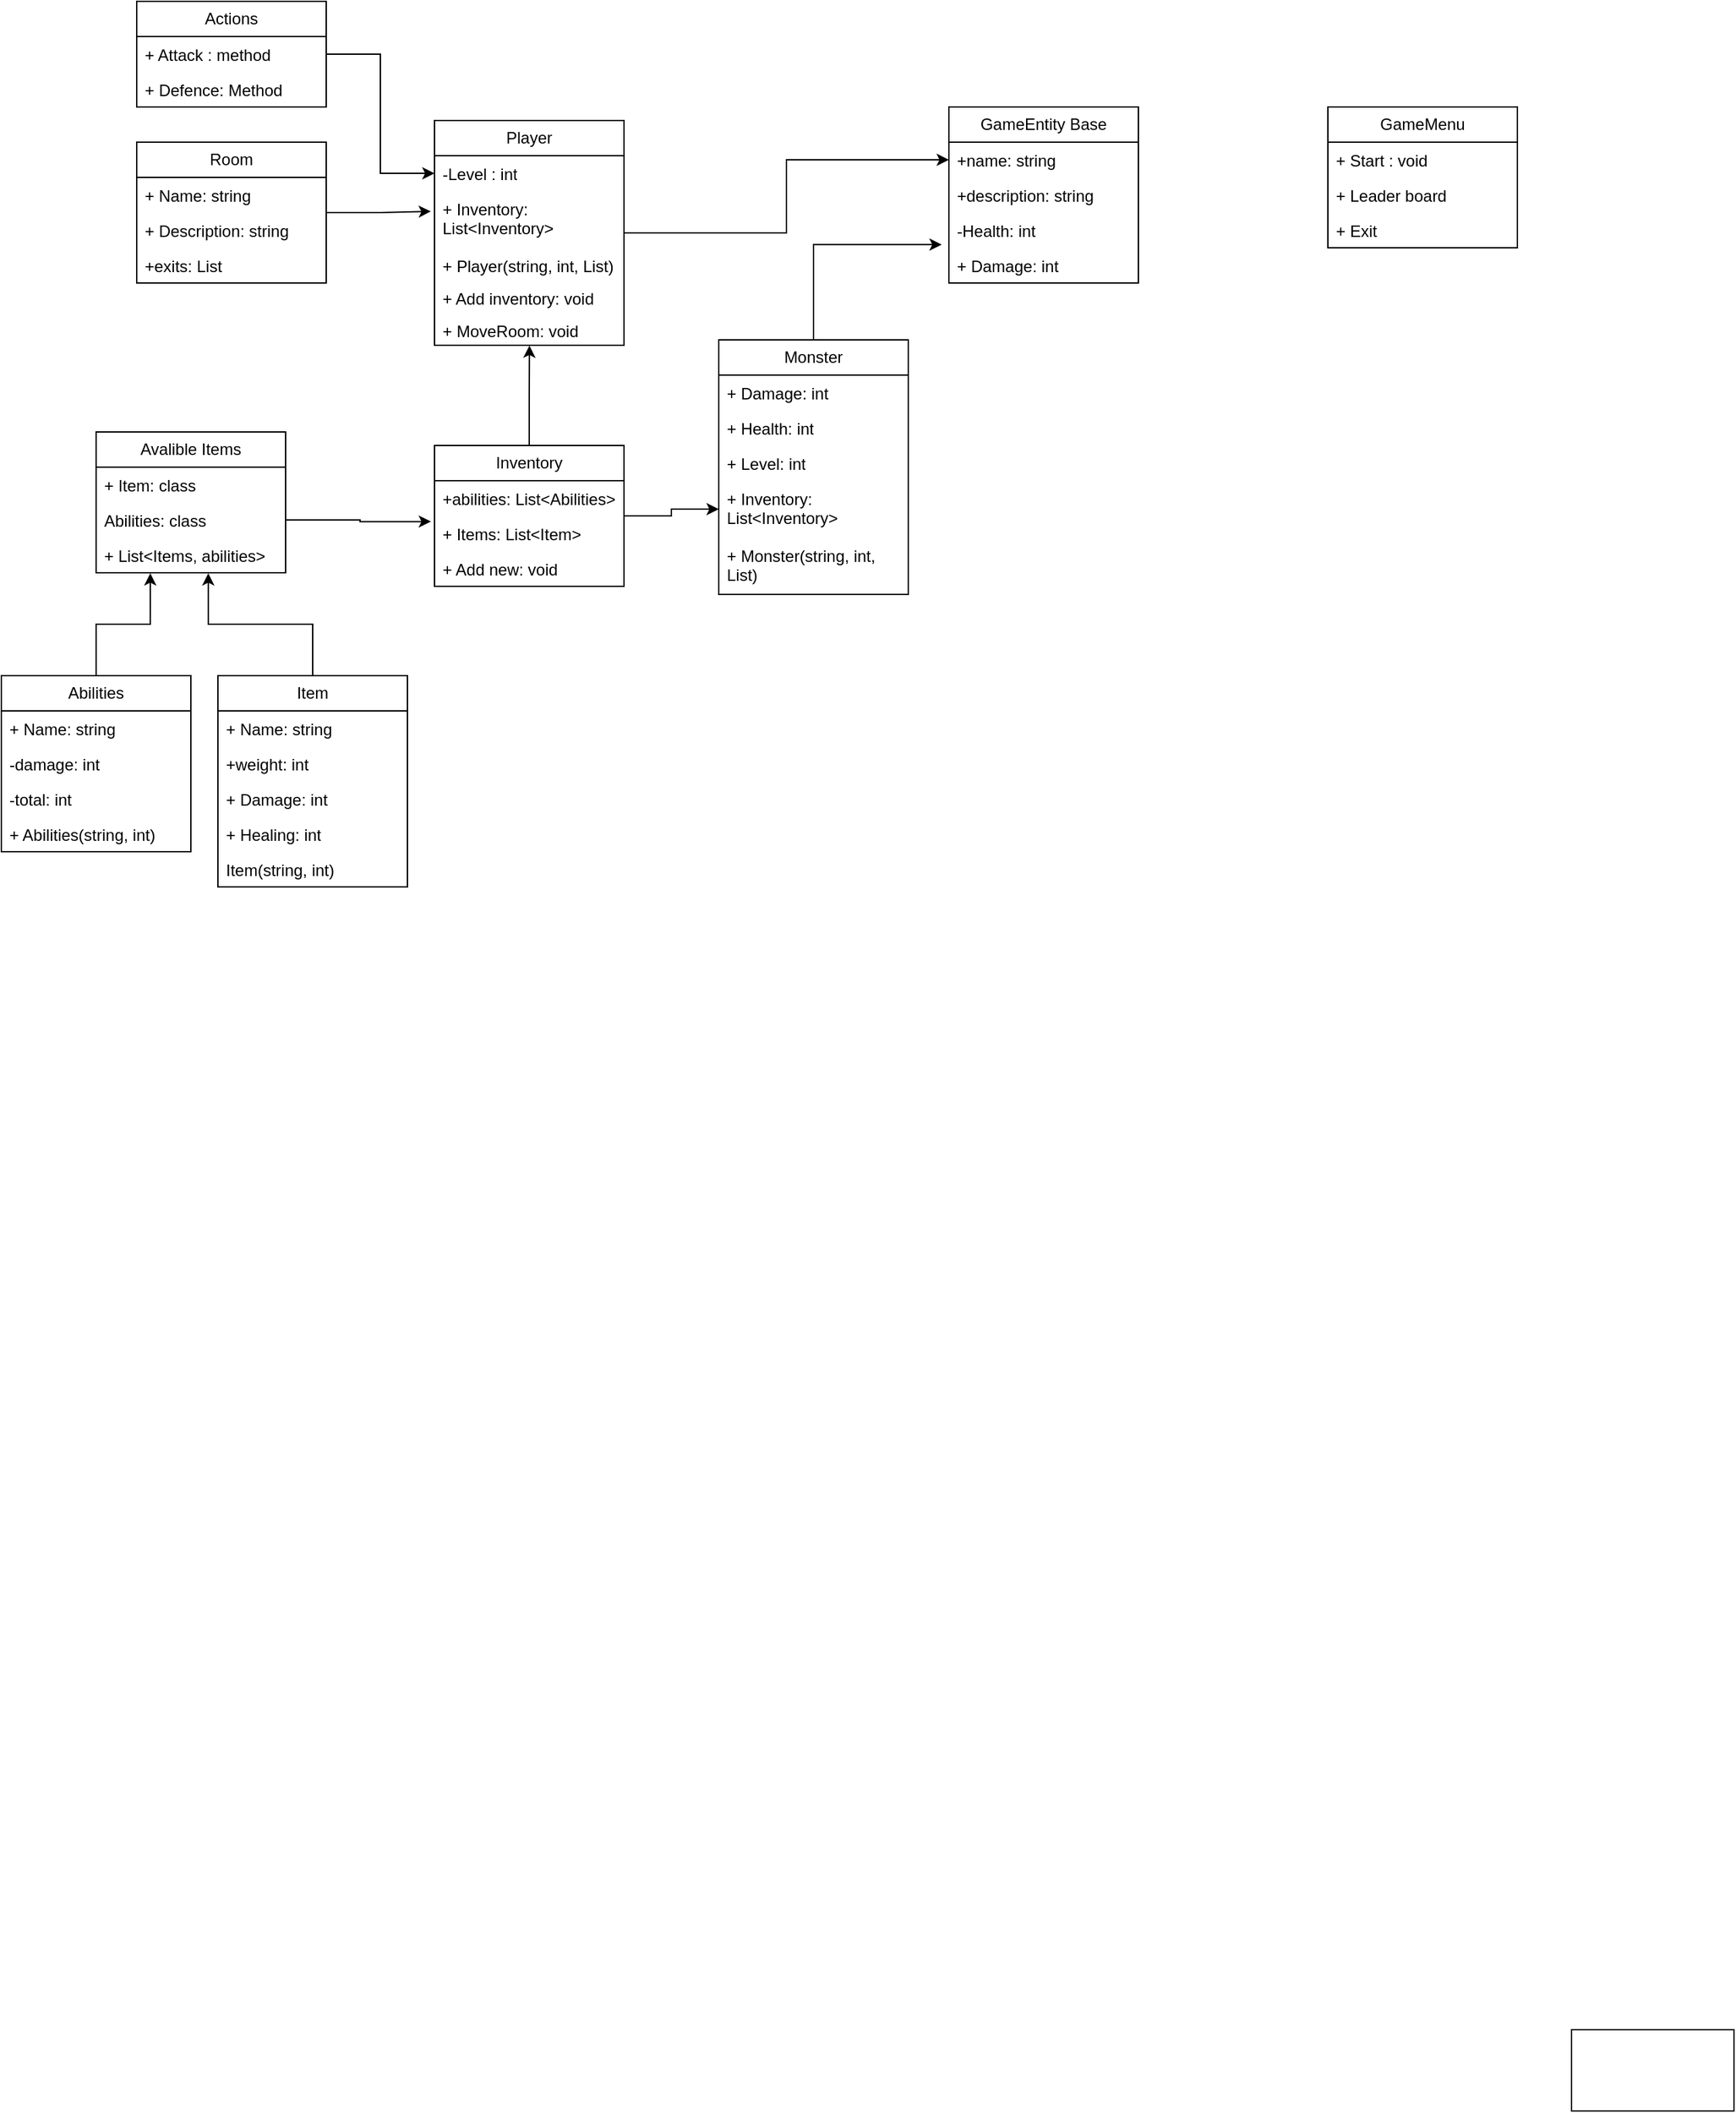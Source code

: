<mxfile version="22.0.8" type="github">
  <diagram name="Page-1" id="qk2f2szn2MeXV9xDz1S5">
    <mxGraphModel dx="2669" dy="3052" grid="1" gridSize="10" guides="1" tooltips="1" connect="1" arrows="1" fold="1" page="1" pageScale="1" pageWidth="827" pageHeight="1169" math="0" shadow="0">
      <root>
        <mxCell id="0" />
        <mxCell id="1" parent="0" />
        <mxCell id="xS8b5dlcK9B5vd-zeS39-80" style="edgeStyle=orthogonalEdgeStyle;rounded=0;orthogonalLoop=1;jettySize=auto;html=1;entryX=0;entryY=0.5;entryDx=0;entryDy=0;" parent="1" source="xS8b5dlcK9B5vd-zeS39-17" target="xS8b5dlcK9B5vd-zeS39-39" edge="1">
          <mxGeometry relative="1" as="geometry" />
        </mxCell>
        <mxCell id="xS8b5dlcK9B5vd-zeS39-17" value="Player" style="swimlane;fontStyle=0;childLayout=stackLayout;horizontal=1;startSize=26;fillColor=none;horizontalStack=0;resizeParent=1;resizeParentMax=0;resizeLast=0;collapsible=1;marginBottom=0;whiteSpace=wrap;html=1;" parent="1" vertex="1">
          <mxGeometry x="-450" y="-1310" width="140" height="166" as="geometry" />
        </mxCell>
        <mxCell id="xS8b5dlcK9B5vd-zeS39-19" value="-Level : int" style="text;strokeColor=none;fillColor=none;align=left;verticalAlign=top;spacingLeft=4;spacingRight=4;overflow=hidden;rotatable=0;points=[[0,0.5],[1,0.5]];portConstraint=eastwest;whiteSpace=wrap;html=1;" parent="xS8b5dlcK9B5vd-zeS39-17" vertex="1">
          <mxGeometry y="26" width="140" height="26" as="geometry" />
        </mxCell>
        <mxCell id="xS8b5dlcK9B5vd-zeS39-30" value="+ Inventory: List&amp;lt;Inventory&amp;gt;" style="text;strokeColor=none;fillColor=none;align=left;verticalAlign=top;spacingLeft=4;spacingRight=4;overflow=hidden;rotatable=0;points=[[0,0.5],[1,0.5]];portConstraint=eastwest;whiteSpace=wrap;html=1;" parent="xS8b5dlcK9B5vd-zeS39-17" vertex="1">
          <mxGeometry y="52" width="140" height="42" as="geometry" />
        </mxCell>
        <mxCell id="wUAT7C9UnyUO_6Taivtm-24" value="+ Player(string, int, List)" style="text;strokeColor=none;fillColor=none;align=left;verticalAlign=top;spacingLeft=4;spacingRight=4;overflow=hidden;rotatable=0;points=[[0,0.5],[1,0.5]];portConstraint=eastwest;whiteSpace=wrap;html=1;" vertex="1" parent="xS8b5dlcK9B5vd-zeS39-17">
          <mxGeometry y="94" width="140" height="24" as="geometry" />
        </mxCell>
        <mxCell id="wUAT7C9UnyUO_6Taivtm-5" value="+ Add inventory: void" style="text;strokeColor=none;fillColor=none;align=left;verticalAlign=top;spacingLeft=4;spacingRight=4;overflow=hidden;rotatable=0;points=[[0,0.5],[1,0.5]];portConstraint=eastwest;whiteSpace=wrap;html=1;" vertex="1" parent="xS8b5dlcK9B5vd-zeS39-17">
          <mxGeometry y="118" width="140" height="24" as="geometry" />
        </mxCell>
        <mxCell id="wUAT7C9UnyUO_6Taivtm-6" value="+ MoveRoom: void" style="text;strokeColor=none;fillColor=none;align=left;verticalAlign=top;spacingLeft=4;spacingRight=4;overflow=hidden;rotatable=0;points=[[0,0.5],[1,0.5]];portConstraint=eastwest;whiteSpace=wrap;html=1;" vertex="1" parent="xS8b5dlcK9B5vd-zeS39-17">
          <mxGeometry y="142" width="140" height="24" as="geometry" />
        </mxCell>
        <mxCell id="xS8b5dlcK9B5vd-zeS39-31" value="Inventory" style="swimlane;fontStyle=0;childLayout=stackLayout;horizontal=1;startSize=26;fillColor=none;horizontalStack=0;resizeParent=1;resizeParentMax=0;resizeLast=0;collapsible=1;marginBottom=0;whiteSpace=wrap;html=1;" parent="1" vertex="1">
          <mxGeometry x="-450" y="-1070" width="140" height="104" as="geometry" />
        </mxCell>
        <mxCell id="xS8b5dlcK9B5vd-zeS39-34" value="+abilities: List&amp;lt;Abilities&amp;gt;" style="text;strokeColor=none;fillColor=none;align=left;verticalAlign=top;spacingLeft=4;spacingRight=4;overflow=hidden;rotatable=0;points=[[0,0.5],[1,0.5]];portConstraint=eastwest;whiteSpace=wrap;html=1;" parent="xS8b5dlcK9B5vd-zeS39-31" vertex="1">
          <mxGeometry y="26" width="140" height="26" as="geometry" />
        </mxCell>
        <mxCell id="xS8b5dlcK9B5vd-zeS39-65" value="+ Items: List&amp;lt;Item&amp;gt;" style="text;strokeColor=none;fillColor=none;align=left;verticalAlign=top;spacingLeft=4;spacingRight=4;overflow=hidden;rotatable=0;points=[[0,0.5],[1,0.5]];portConstraint=eastwest;whiteSpace=wrap;html=1;" parent="xS8b5dlcK9B5vd-zeS39-31" vertex="1">
          <mxGeometry y="52" width="140" height="26" as="geometry" />
        </mxCell>
        <mxCell id="wUAT7C9UnyUO_6Taivtm-8" value="+ Add new: void" style="text;strokeColor=none;fillColor=none;align=left;verticalAlign=top;spacingLeft=4;spacingRight=4;overflow=hidden;rotatable=0;points=[[0,0.5],[1,0.5]];portConstraint=eastwest;whiteSpace=wrap;html=1;" vertex="1" parent="xS8b5dlcK9B5vd-zeS39-31">
          <mxGeometry y="78" width="140" height="26" as="geometry" />
        </mxCell>
        <mxCell id="xS8b5dlcK9B5vd-zeS39-37" value="GameEntity Base" style="swimlane;fontStyle=0;childLayout=stackLayout;horizontal=1;startSize=26;fillColor=none;horizontalStack=0;resizeParent=1;resizeParentMax=0;resizeLast=0;collapsible=1;marginBottom=0;whiteSpace=wrap;html=1;" parent="1" vertex="1">
          <mxGeometry x="-70" y="-1320" width="140" height="130" as="geometry" />
        </mxCell>
        <mxCell id="xS8b5dlcK9B5vd-zeS39-39" value="+name: string" style="text;strokeColor=none;fillColor=none;align=left;verticalAlign=top;spacingLeft=4;spacingRight=4;overflow=hidden;rotatable=0;points=[[0,0.5],[1,0.5]];portConstraint=eastwest;whiteSpace=wrap;html=1;" parent="xS8b5dlcK9B5vd-zeS39-37" vertex="1">
          <mxGeometry y="26" width="140" height="26" as="geometry" />
        </mxCell>
        <mxCell id="xS8b5dlcK9B5vd-zeS39-40" value="+description: string" style="text;strokeColor=none;fillColor=none;align=left;verticalAlign=top;spacingLeft=4;spacingRight=4;overflow=hidden;rotatable=0;points=[[0,0.5],[1,0.5]];portConstraint=eastwest;whiteSpace=wrap;html=1;" parent="xS8b5dlcK9B5vd-zeS39-37" vertex="1">
          <mxGeometry y="52" width="140" height="26" as="geometry" />
        </mxCell>
        <mxCell id="wUAT7C9UnyUO_6Taivtm-26" value="-Health: int" style="text;strokeColor=none;fillColor=none;align=left;verticalAlign=top;spacingLeft=4;spacingRight=4;overflow=hidden;rotatable=0;points=[[0,0.5],[1,0.5]];portConstraint=eastwest;whiteSpace=wrap;html=1;" vertex="1" parent="xS8b5dlcK9B5vd-zeS39-37">
          <mxGeometry y="78" width="140" height="26" as="geometry" />
        </mxCell>
        <mxCell id="wUAT7C9UnyUO_6Taivtm-27" value="+ Damage: int" style="text;strokeColor=none;fillColor=none;align=left;verticalAlign=top;spacingLeft=4;spacingRight=4;overflow=hidden;rotatable=0;points=[[0,0.5],[1,0.5]];portConstraint=eastwest;whiteSpace=wrap;html=1;" vertex="1" parent="xS8b5dlcK9B5vd-zeS39-37">
          <mxGeometry y="104" width="140" height="26" as="geometry" />
        </mxCell>
        <mxCell id="xS8b5dlcK9B5vd-zeS39-45" value="Room" style="swimlane;fontStyle=0;childLayout=stackLayout;horizontal=1;startSize=26;fillColor=none;horizontalStack=0;resizeParent=1;resizeParentMax=0;resizeLast=0;collapsible=1;marginBottom=0;whiteSpace=wrap;html=1;" parent="1" vertex="1">
          <mxGeometry x="-670" y="-1294" width="140" height="104" as="geometry" />
        </mxCell>
        <mxCell id="xS8b5dlcK9B5vd-zeS39-48" value="+ Name: string" style="text;strokeColor=none;fillColor=none;align=left;verticalAlign=top;spacingLeft=4;spacingRight=4;overflow=hidden;rotatable=0;points=[[0,0.5],[1,0.5]];portConstraint=eastwest;whiteSpace=wrap;html=1;" parent="xS8b5dlcK9B5vd-zeS39-45" vertex="1">
          <mxGeometry y="26" width="140" height="26" as="geometry" />
        </mxCell>
        <mxCell id="wUAT7C9UnyUO_6Taivtm-20" value="+ Description: string" style="text;strokeColor=none;fillColor=none;align=left;verticalAlign=top;spacingLeft=4;spacingRight=4;overflow=hidden;rotatable=0;points=[[0,0.5],[1,0.5]];portConstraint=eastwest;whiteSpace=wrap;html=1;" vertex="1" parent="xS8b5dlcK9B5vd-zeS39-45">
          <mxGeometry y="52" width="140" height="26" as="geometry" />
        </mxCell>
        <mxCell id="wUAT7C9UnyUO_6Taivtm-21" value="+exits: List" style="text;strokeColor=none;fillColor=none;align=left;verticalAlign=top;spacingLeft=4;spacingRight=4;overflow=hidden;rotatable=0;points=[[0,0.5],[1,0.5]];portConstraint=eastwest;whiteSpace=wrap;html=1;" vertex="1" parent="xS8b5dlcK9B5vd-zeS39-45">
          <mxGeometry y="78" width="140" height="26" as="geometry" />
        </mxCell>
        <mxCell id="xS8b5dlcK9B5vd-zeS39-54" value="Monster" style="swimlane;fontStyle=0;childLayout=stackLayout;horizontal=1;startSize=26;fillColor=none;horizontalStack=0;resizeParent=1;resizeParentMax=0;resizeLast=0;collapsible=1;marginBottom=0;whiteSpace=wrap;html=1;" parent="1" vertex="1">
          <mxGeometry x="-240" y="-1148" width="140" height="188" as="geometry" />
        </mxCell>
        <mxCell id="xS8b5dlcK9B5vd-zeS39-55" value="+ Damage: int" style="text;strokeColor=none;fillColor=none;align=left;verticalAlign=top;spacingLeft=4;spacingRight=4;overflow=hidden;rotatable=0;points=[[0,0.5],[1,0.5]];portConstraint=eastwest;whiteSpace=wrap;html=1;" parent="xS8b5dlcK9B5vd-zeS39-54" vertex="1">
          <mxGeometry y="26" width="140" height="26" as="geometry" />
        </mxCell>
        <mxCell id="xS8b5dlcK9B5vd-zeS39-56" value="+ Health: int" style="text;strokeColor=none;fillColor=none;align=left;verticalAlign=top;spacingLeft=4;spacingRight=4;overflow=hidden;rotatable=0;points=[[0,0.5],[1,0.5]];portConstraint=eastwest;whiteSpace=wrap;html=1;" parent="xS8b5dlcK9B5vd-zeS39-54" vertex="1">
          <mxGeometry y="52" width="140" height="26" as="geometry" />
        </mxCell>
        <mxCell id="xS8b5dlcK9B5vd-zeS39-66" value="+ Level: int" style="text;strokeColor=none;fillColor=none;align=left;verticalAlign=top;spacingLeft=4;spacingRight=4;overflow=hidden;rotatable=0;points=[[0,0.5],[1,0.5]];portConstraint=eastwest;whiteSpace=wrap;html=1;" parent="xS8b5dlcK9B5vd-zeS39-54" vertex="1">
          <mxGeometry y="78" width="140" height="26" as="geometry" />
        </mxCell>
        <mxCell id="xS8b5dlcK9B5vd-zeS39-64" value="+ Inventory: List&amp;lt;Inventory&amp;gt;" style="text;strokeColor=none;fillColor=none;align=left;verticalAlign=top;spacingLeft=4;spacingRight=4;overflow=hidden;rotatable=0;points=[[0,0.5],[1,0.5]];portConstraint=eastwest;whiteSpace=wrap;html=1;" parent="xS8b5dlcK9B5vd-zeS39-54" vertex="1">
          <mxGeometry y="104" width="140" height="42" as="geometry" />
        </mxCell>
        <mxCell id="wUAT7C9UnyUO_6Taivtm-25" value="+ Monster(string, int, List)" style="text;strokeColor=none;fillColor=none;align=left;verticalAlign=top;spacingLeft=4;spacingRight=4;overflow=hidden;rotatable=0;points=[[0,0.5],[1,0.5]];portConstraint=eastwest;whiteSpace=wrap;html=1;" vertex="1" parent="xS8b5dlcK9B5vd-zeS39-54">
          <mxGeometry y="146" width="140" height="42" as="geometry" />
        </mxCell>
        <mxCell id="2mW03yAOlJdFPuY4Jgld-1" value="" style="rounded=0;whiteSpace=wrap;html=1;" parent="1" vertex="1">
          <mxGeometry x="390" y="100" width="120" height="60" as="geometry" />
        </mxCell>
        <mxCell id="wUAT7C9UnyUO_6Taivtm-1" value="GameMenu" style="swimlane;fontStyle=0;childLayout=stackLayout;horizontal=1;startSize=26;fillColor=none;horizontalStack=0;resizeParent=1;resizeParentMax=0;resizeLast=0;collapsible=1;marginBottom=0;whiteSpace=wrap;html=1;" vertex="1" parent="1">
          <mxGeometry x="210" y="-1320" width="140" height="104" as="geometry" />
        </mxCell>
        <mxCell id="wUAT7C9UnyUO_6Taivtm-2" value="+ Start : void" style="text;strokeColor=none;fillColor=none;align=left;verticalAlign=top;spacingLeft=4;spacingRight=4;overflow=hidden;rotatable=0;points=[[0,0.5],[1,0.5]];portConstraint=eastwest;whiteSpace=wrap;html=1;" vertex="1" parent="wUAT7C9UnyUO_6Taivtm-1">
          <mxGeometry y="26" width="140" height="26" as="geometry" />
        </mxCell>
        <mxCell id="wUAT7C9UnyUO_6Taivtm-3" value="+ Leader board" style="text;strokeColor=none;fillColor=none;align=left;verticalAlign=top;spacingLeft=4;spacingRight=4;overflow=hidden;rotatable=0;points=[[0,0.5],[1,0.5]];portConstraint=eastwest;whiteSpace=wrap;html=1;" vertex="1" parent="wUAT7C9UnyUO_6Taivtm-1">
          <mxGeometry y="52" width="140" height="26" as="geometry" />
        </mxCell>
        <mxCell id="wUAT7C9UnyUO_6Taivtm-4" value="+ Exit&amp;nbsp;" style="text;strokeColor=none;fillColor=none;align=left;verticalAlign=top;spacingLeft=4;spacingRight=4;overflow=hidden;rotatable=0;points=[[0,0.5],[1,0.5]];portConstraint=eastwest;whiteSpace=wrap;html=1;" vertex="1" parent="wUAT7C9UnyUO_6Taivtm-1">
          <mxGeometry y="78" width="140" height="26" as="geometry" />
        </mxCell>
        <mxCell id="wUAT7C9UnyUO_6Taivtm-15" value="Actions" style="swimlane;fontStyle=0;childLayout=stackLayout;horizontal=1;startSize=26;fillColor=none;horizontalStack=0;resizeParent=1;resizeParentMax=0;resizeLast=0;collapsible=1;marginBottom=0;whiteSpace=wrap;html=1;" vertex="1" parent="1">
          <mxGeometry x="-670" y="-1398" width="140" height="78" as="geometry" />
        </mxCell>
        <mxCell id="wUAT7C9UnyUO_6Taivtm-16" value="+ Attack : method" style="text;strokeColor=none;fillColor=none;align=left;verticalAlign=top;spacingLeft=4;spacingRight=4;overflow=hidden;rotatable=0;points=[[0,0.5],[1,0.5]];portConstraint=eastwest;whiteSpace=wrap;html=1;" vertex="1" parent="wUAT7C9UnyUO_6Taivtm-15">
          <mxGeometry y="26" width="140" height="26" as="geometry" />
        </mxCell>
        <mxCell id="wUAT7C9UnyUO_6Taivtm-17" value="+ Defence: Method" style="text;strokeColor=none;fillColor=none;align=left;verticalAlign=top;spacingLeft=4;spacingRight=4;overflow=hidden;rotatable=0;points=[[0,0.5],[1,0.5]];portConstraint=eastwest;whiteSpace=wrap;html=1;" vertex="1" parent="wUAT7C9UnyUO_6Taivtm-15">
          <mxGeometry y="52" width="140" height="26" as="geometry" />
        </mxCell>
        <mxCell id="wUAT7C9UnyUO_6Taivtm-30" style="edgeStyle=orthogonalEdgeStyle;rounded=0;orthogonalLoop=1;jettySize=auto;html=1;entryX=-0.038;entryY=0.909;entryDx=0;entryDy=0;entryPerimeter=0;" edge="1" parent="1" source="xS8b5dlcK9B5vd-zeS39-54" target="wUAT7C9UnyUO_6Taivtm-26">
          <mxGeometry relative="1" as="geometry" />
        </mxCell>
        <mxCell id="xS8b5dlcK9B5vd-zeS39-25" value="Abilities" style="swimlane;fontStyle=0;childLayout=stackLayout;horizontal=1;startSize=26;fillColor=none;horizontalStack=0;resizeParent=1;resizeParentMax=0;resizeLast=0;collapsible=1;marginBottom=0;whiteSpace=wrap;html=1;" parent="1" vertex="1">
          <mxGeometry x="-770" y="-900" width="140" height="130" as="geometry" />
        </mxCell>
        <mxCell id="wUAT7C9UnyUO_6Taivtm-36" value="+ Name: string" style="text;strokeColor=none;fillColor=none;align=left;verticalAlign=top;spacingLeft=4;spacingRight=4;overflow=hidden;rotatable=0;points=[[0,0.5],[1,0.5]];portConstraint=eastwest;whiteSpace=wrap;html=1;" vertex="1" parent="xS8b5dlcK9B5vd-zeS39-25">
          <mxGeometry y="26" width="140" height="26" as="geometry" />
        </mxCell>
        <mxCell id="xS8b5dlcK9B5vd-zeS39-26" value="-damage: int" style="text;strokeColor=none;fillColor=none;align=left;verticalAlign=top;spacingLeft=4;spacingRight=4;overflow=hidden;rotatable=0;points=[[0,0.5],[1,0.5]];portConstraint=eastwest;whiteSpace=wrap;html=1;" parent="xS8b5dlcK9B5vd-zeS39-25" vertex="1">
          <mxGeometry y="52" width="140" height="26" as="geometry" />
        </mxCell>
        <mxCell id="xS8b5dlcK9B5vd-zeS39-35" value="-total: int" style="text;strokeColor=none;fillColor=none;align=left;verticalAlign=top;spacingLeft=4;spacingRight=4;overflow=hidden;rotatable=0;points=[[0,0.5],[1,0.5]];portConstraint=eastwest;whiteSpace=wrap;html=1;" parent="xS8b5dlcK9B5vd-zeS39-25" vertex="1">
          <mxGeometry y="78" width="140" height="26" as="geometry" />
        </mxCell>
        <mxCell id="wUAT7C9UnyUO_6Taivtm-35" value="+ Abilities(string, int)" style="text;strokeColor=none;fillColor=none;align=left;verticalAlign=top;spacingLeft=4;spacingRight=4;overflow=hidden;rotatable=0;points=[[0,0.5],[1,0.5]];portConstraint=eastwest;whiteSpace=wrap;html=1;" vertex="1" parent="xS8b5dlcK9B5vd-zeS39-25">
          <mxGeometry y="104" width="140" height="26" as="geometry" />
        </mxCell>
        <mxCell id="xS8b5dlcK9B5vd-zeS39-50" value="Item" style="swimlane;fontStyle=0;childLayout=stackLayout;horizontal=1;startSize=26;fillColor=none;horizontalStack=0;resizeParent=1;resizeParentMax=0;resizeLast=0;collapsible=1;marginBottom=0;whiteSpace=wrap;html=1;" parent="1" vertex="1">
          <mxGeometry x="-610" y="-900" width="140" height="156" as="geometry" />
        </mxCell>
        <mxCell id="wUAT7C9UnyUO_6Taivtm-37" value="+ Name: string" style="text;strokeColor=none;fillColor=none;align=left;verticalAlign=top;spacingLeft=4;spacingRight=4;overflow=hidden;rotatable=0;points=[[0,0.5],[1,0.5]];portConstraint=eastwest;whiteSpace=wrap;html=1;" vertex="1" parent="xS8b5dlcK9B5vd-zeS39-50">
          <mxGeometry y="26" width="140" height="26" as="geometry" />
        </mxCell>
        <mxCell id="xS8b5dlcK9B5vd-zeS39-51" value="+weight: int" style="text;strokeColor=none;fillColor=none;align=left;verticalAlign=top;spacingLeft=4;spacingRight=4;overflow=hidden;rotatable=0;points=[[0,0.5],[1,0.5]];portConstraint=eastwest;whiteSpace=wrap;html=1;" parent="xS8b5dlcK9B5vd-zeS39-50" vertex="1">
          <mxGeometry y="52" width="140" height="26" as="geometry" />
        </mxCell>
        <mxCell id="xS8b5dlcK9B5vd-zeS39-58" value="+ Damage: int" style="text;strokeColor=none;fillColor=none;align=left;verticalAlign=top;spacingLeft=4;spacingRight=4;overflow=hidden;rotatable=0;points=[[0,0.5],[1,0.5]];portConstraint=eastwest;whiteSpace=wrap;html=1;" parent="xS8b5dlcK9B5vd-zeS39-50" vertex="1">
          <mxGeometry y="78" width="140" height="26" as="geometry" />
        </mxCell>
        <mxCell id="xS8b5dlcK9B5vd-zeS39-63" value="+ Healing: int" style="text;strokeColor=none;fillColor=none;align=left;verticalAlign=top;spacingLeft=4;spacingRight=4;overflow=hidden;rotatable=0;points=[[0,0.5],[1,0.5]];portConstraint=eastwest;whiteSpace=wrap;html=1;" parent="xS8b5dlcK9B5vd-zeS39-50" vertex="1">
          <mxGeometry y="104" width="140" height="26" as="geometry" />
        </mxCell>
        <mxCell id="wUAT7C9UnyUO_6Taivtm-38" value="Item(string, int)" style="text;strokeColor=none;fillColor=none;align=left;verticalAlign=top;spacingLeft=4;spacingRight=4;overflow=hidden;rotatable=0;points=[[0,0.5],[1,0.5]];portConstraint=eastwest;whiteSpace=wrap;html=1;" vertex="1" parent="xS8b5dlcK9B5vd-zeS39-50">
          <mxGeometry y="130" width="140" height="26" as="geometry" />
        </mxCell>
        <mxCell id="wUAT7C9UnyUO_6Taivtm-40" value="Avalible Items" style="swimlane;fontStyle=0;childLayout=stackLayout;horizontal=1;startSize=26;fillColor=none;horizontalStack=0;resizeParent=1;resizeParentMax=0;resizeLast=0;collapsible=1;marginBottom=0;whiteSpace=wrap;html=1;" vertex="1" parent="1">
          <mxGeometry x="-700" y="-1080" width="140" height="104" as="geometry" />
        </mxCell>
        <mxCell id="wUAT7C9UnyUO_6Taivtm-41" value="+ Item: class" style="text;strokeColor=none;fillColor=none;align=left;verticalAlign=top;spacingLeft=4;spacingRight=4;overflow=hidden;rotatable=0;points=[[0,0.5],[1,0.5]];portConstraint=eastwest;whiteSpace=wrap;html=1;" vertex="1" parent="wUAT7C9UnyUO_6Taivtm-40">
          <mxGeometry y="26" width="140" height="26" as="geometry" />
        </mxCell>
        <mxCell id="wUAT7C9UnyUO_6Taivtm-42" value="Abilities: class" style="text;strokeColor=none;fillColor=none;align=left;verticalAlign=top;spacingLeft=4;spacingRight=4;overflow=hidden;rotatable=0;points=[[0,0.5],[1,0.5]];portConstraint=eastwest;whiteSpace=wrap;html=1;" vertex="1" parent="wUAT7C9UnyUO_6Taivtm-40">
          <mxGeometry y="52" width="140" height="26" as="geometry" />
        </mxCell>
        <mxCell id="wUAT7C9UnyUO_6Taivtm-43" value="+ List&amp;lt;Items, abilities&amp;gt;" style="text;strokeColor=none;fillColor=none;align=left;verticalAlign=top;spacingLeft=4;spacingRight=4;overflow=hidden;rotatable=0;points=[[0,0.5],[1,0.5]];portConstraint=eastwest;whiteSpace=wrap;html=1;" vertex="1" parent="wUAT7C9UnyUO_6Taivtm-40">
          <mxGeometry y="78" width="140" height="26" as="geometry" />
        </mxCell>
        <mxCell id="wUAT7C9UnyUO_6Taivtm-47" style="edgeStyle=orthogonalEdgeStyle;rounded=0;orthogonalLoop=1;jettySize=auto;html=1;entryX=0;entryY=0.5;entryDx=0;entryDy=0;" edge="1" parent="1" source="xS8b5dlcK9B5vd-zeS39-31" target="xS8b5dlcK9B5vd-zeS39-64">
          <mxGeometry relative="1" as="geometry" />
        </mxCell>
        <mxCell id="wUAT7C9UnyUO_6Taivtm-49" style="edgeStyle=orthogonalEdgeStyle;rounded=0;orthogonalLoop=1;jettySize=auto;html=1;entryX=0.501;entryY=1.008;entryDx=0;entryDy=0;entryPerimeter=0;" edge="1" parent="1" source="xS8b5dlcK9B5vd-zeS39-31" target="wUAT7C9UnyUO_6Taivtm-6">
          <mxGeometry relative="1" as="geometry" />
        </mxCell>
        <mxCell id="wUAT7C9UnyUO_6Taivtm-50" style="edgeStyle=orthogonalEdgeStyle;rounded=0;orthogonalLoop=1;jettySize=auto;html=1;entryX=0.286;entryY=1.014;entryDx=0;entryDy=0;entryPerimeter=0;" edge="1" parent="1" source="xS8b5dlcK9B5vd-zeS39-25" target="wUAT7C9UnyUO_6Taivtm-43">
          <mxGeometry relative="1" as="geometry" />
        </mxCell>
        <mxCell id="wUAT7C9UnyUO_6Taivtm-51" style="edgeStyle=orthogonalEdgeStyle;rounded=0;orthogonalLoop=1;jettySize=auto;html=1;entryX=0.592;entryY=1.014;entryDx=0;entryDy=0;entryPerimeter=0;" edge="1" parent="1" source="xS8b5dlcK9B5vd-zeS39-50" target="wUAT7C9UnyUO_6Taivtm-43">
          <mxGeometry relative="1" as="geometry" />
        </mxCell>
        <mxCell id="wUAT7C9UnyUO_6Taivtm-52" style="edgeStyle=orthogonalEdgeStyle;rounded=0;orthogonalLoop=1;jettySize=auto;html=1;entryX=-0.019;entryY=0.359;entryDx=0;entryDy=0;entryPerimeter=0;" edge="1" parent="1" source="xS8b5dlcK9B5vd-zeS39-45" target="xS8b5dlcK9B5vd-zeS39-30">
          <mxGeometry relative="1" as="geometry" />
        </mxCell>
        <mxCell id="wUAT7C9UnyUO_6Taivtm-53" style="edgeStyle=orthogonalEdgeStyle;rounded=0;orthogonalLoop=1;jettySize=auto;html=1;entryX=0;entryY=0.5;entryDx=0;entryDy=0;" edge="1" parent="1" source="wUAT7C9UnyUO_6Taivtm-16" target="xS8b5dlcK9B5vd-zeS39-19">
          <mxGeometry relative="1" as="geometry" />
        </mxCell>
        <mxCell id="wUAT7C9UnyUO_6Taivtm-54" style="edgeStyle=orthogonalEdgeStyle;rounded=0;orthogonalLoop=1;jettySize=auto;html=1;entryX=-0.019;entryY=0.161;entryDx=0;entryDy=0;entryPerimeter=0;" edge="1" parent="1" source="wUAT7C9UnyUO_6Taivtm-42" target="xS8b5dlcK9B5vd-zeS39-65">
          <mxGeometry relative="1" as="geometry" />
        </mxCell>
      </root>
    </mxGraphModel>
  </diagram>
</mxfile>
